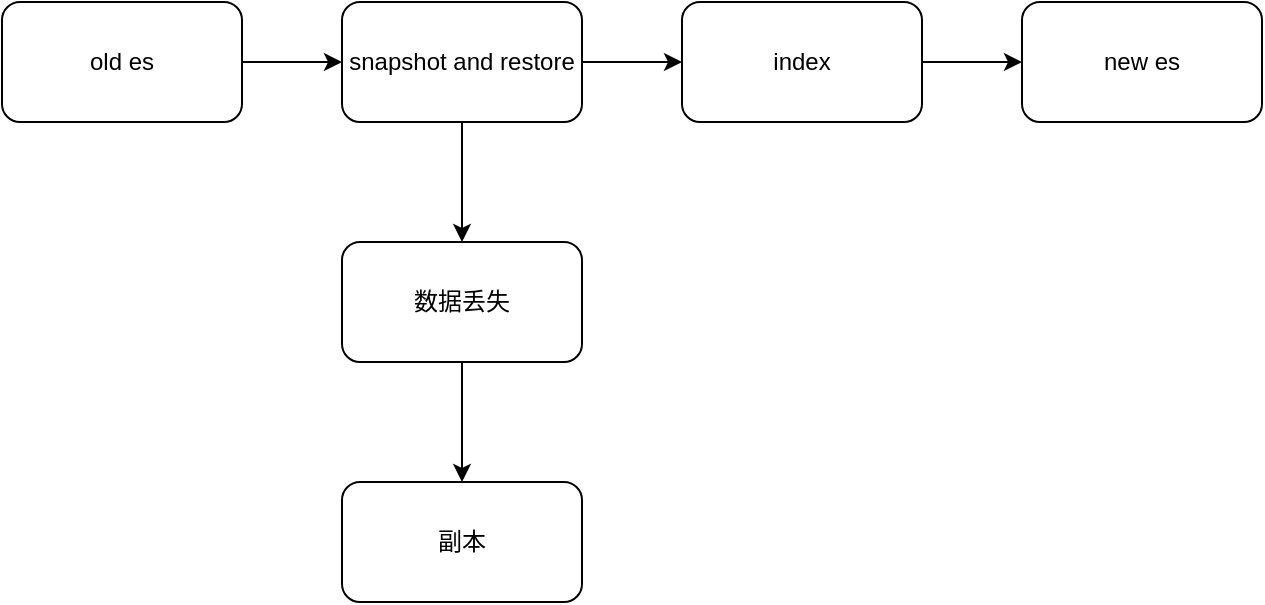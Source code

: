 <mxfile version="14.8.3" type="github">
  <diagram id="PokvYrnabSMIdn3npkOO" name="Page-1">
    <mxGraphModel dx="782" dy="446" grid="1" gridSize="10" guides="1" tooltips="1" connect="1" arrows="1" fold="1" page="1" pageScale="1" pageWidth="827" pageHeight="1169" math="0" shadow="0">
      <root>
        <mxCell id="0" />
        <mxCell id="1" parent="0" />
        <mxCell id="JRMQzDB-zcDNLpF8u01o-6" style="edgeStyle=orthogonalEdgeStyle;rounded=0;orthogonalLoop=1;jettySize=auto;html=1;exitX=0.5;exitY=1;exitDx=0;exitDy=0;" edge="1" parent="1" source="JRMQzDB-zcDNLpF8u01o-1" target="JRMQzDB-zcDNLpF8u01o-7">
          <mxGeometry relative="1" as="geometry">
            <mxPoint x="400" y="320" as="targetPoint" />
          </mxGeometry>
        </mxCell>
        <mxCell id="JRMQzDB-zcDNLpF8u01o-9" style="edgeStyle=orthogonalEdgeStyle;rounded=0;orthogonalLoop=1;jettySize=auto;html=1;exitX=1;exitY=0.5;exitDx=0;exitDy=0;entryX=0;entryY=0.5;entryDx=0;entryDy=0;" edge="1" parent="1" source="JRMQzDB-zcDNLpF8u01o-1" target="JRMQzDB-zcDNLpF8u01o-8">
          <mxGeometry relative="1" as="geometry" />
        </mxCell>
        <mxCell id="JRMQzDB-zcDNLpF8u01o-1" value="snapshot and restore" style="rounded=1;whiteSpace=wrap;html=1;" vertex="1" parent="1">
          <mxGeometry x="260" y="200" width="120" height="60" as="geometry" />
        </mxCell>
        <mxCell id="JRMQzDB-zcDNLpF8u01o-4" style="edgeStyle=orthogonalEdgeStyle;rounded=0;orthogonalLoop=1;jettySize=auto;html=1;exitX=1;exitY=0.5;exitDx=0;exitDy=0;entryX=0;entryY=0.5;entryDx=0;entryDy=0;" edge="1" parent="1" source="JRMQzDB-zcDNLpF8u01o-2" target="JRMQzDB-zcDNLpF8u01o-1">
          <mxGeometry relative="1" as="geometry" />
        </mxCell>
        <mxCell id="JRMQzDB-zcDNLpF8u01o-2" value="old es" style="rounded=1;whiteSpace=wrap;html=1;" vertex="1" parent="1">
          <mxGeometry x="90" y="200" width="120" height="60" as="geometry" />
        </mxCell>
        <mxCell id="JRMQzDB-zcDNLpF8u01o-3" value="new es" style="rounded=1;whiteSpace=wrap;html=1;" vertex="1" parent="1">
          <mxGeometry x="600" y="200" width="120" height="60" as="geometry" />
        </mxCell>
        <mxCell id="JRMQzDB-zcDNLpF8u01o-12" style="edgeStyle=orthogonalEdgeStyle;rounded=0;orthogonalLoop=1;jettySize=auto;html=1;exitX=0.5;exitY=1;exitDx=0;exitDy=0;entryX=0.5;entryY=0;entryDx=0;entryDy=0;" edge="1" parent="1" source="JRMQzDB-zcDNLpF8u01o-7" target="JRMQzDB-zcDNLpF8u01o-11">
          <mxGeometry relative="1" as="geometry" />
        </mxCell>
        <mxCell id="JRMQzDB-zcDNLpF8u01o-7" value="数据丢失" style="rounded=1;whiteSpace=wrap;html=1;" vertex="1" parent="1">
          <mxGeometry x="260" y="320" width="120" height="60" as="geometry" />
        </mxCell>
        <mxCell id="JRMQzDB-zcDNLpF8u01o-10" style="edgeStyle=orthogonalEdgeStyle;rounded=0;orthogonalLoop=1;jettySize=auto;html=1;exitX=1;exitY=0.5;exitDx=0;exitDy=0;" edge="1" parent="1" source="JRMQzDB-zcDNLpF8u01o-8" target="JRMQzDB-zcDNLpF8u01o-3">
          <mxGeometry relative="1" as="geometry" />
        </mxCell>
        <mxCell id="JRMQzDB-zcDNLpF8u01o-8" value="index" style="rounded=1;whiteSpace=wrap;html=1;" vertex="1" parent="1">
          <mxGeometry x="430" y="200" width="120" height="60" as="geometry" />
        </mxCell>
        <mxCell id="JRMQzDB-zcDNLpF8u01o-11" value="副本" style="rounded=1;whiteSpace=wrap;html=1;" vertex="1" parent="1">
          <mxGeometry x="260" y="440" width="120" height="60" as="geometry" />
        </mxCell>
      </root>
    </mxGraphModel>
  </diagram>
</mxfile>
